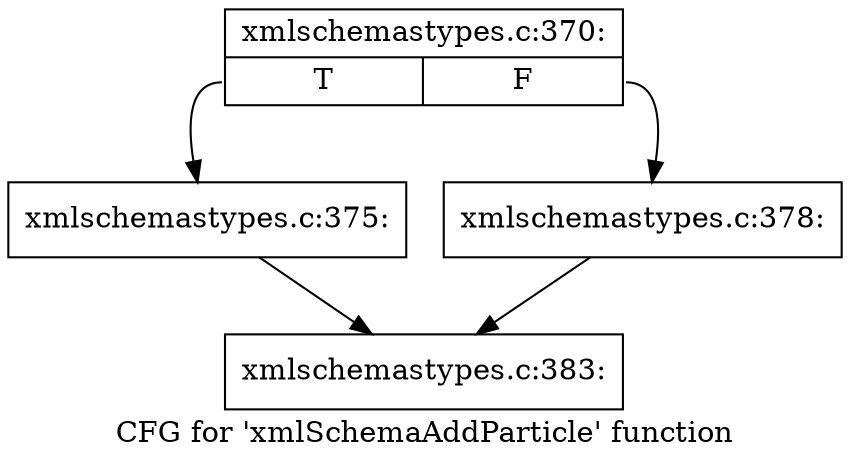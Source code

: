 digraph "CFG for 'xmlSchemaAddParticle' function" {
	label="CFG for 'xmlSchemaAddParticle' function";

	Node0x57bda60 [shape=record,label="{xmlschemastypes.c:370:|{<s0>T|<s1>F}}"];
	Node0x57bda60:s0 -> Node0x57be480;
	Node0x57bda60:s1 -> Node0x57bdda0;
	Node0x57be480 [shape=record,label="{xmlschemastypes.c:375:}"];
	Node0x57be480 -> Node0x57bdfb0;
	Node0x57bdda0 [shape=record,label="{xmlschemastypes.c:378:}"];
	Node0x57bdda0 -> Node0x57bdfb0;
	Node0x57bdfb0 [shape=record,label="{xmlschemastypes.c:383:}"];
}
